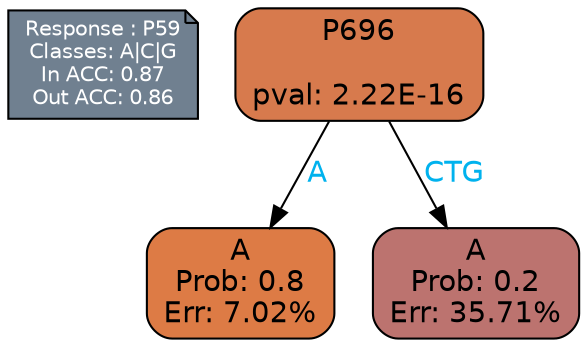 digraph Tree {
node [shape=box, style="filled, rounded", color="black", fontname=helvetica] ;
graph [ranksep=equally, splines=polylines, bgcolor=transparent, dpi=600] ;
edge [fontname=helvetica] ;
LEGEND [label="Response : P59
Classes: A|C|G
In ACC: 0.87
Out ACC: 0.86
",shape=note,align=left,style=filled,fillcolor="slategray",fontcolor="white",fontsize=10];1 [label="P696

pval: 2.22E-16", fillcolor="#d77a4d"] ;
2 [label="A
Prob: 0.8
Err: 7.02%", fillcolor="#dd7b45"] ;
3 [label="A
Prob: 0.2
Err: 35.71%", fillcolor="#bc736f"] ;
1 -> 2 [label="A",fontcolor=deepskyblue2] ;
1 -> 3 [label="CTG",fontcolor=deepskyblue2] ;
{rank = same; 2;3;}{rank = same; LEGEND;1;}}